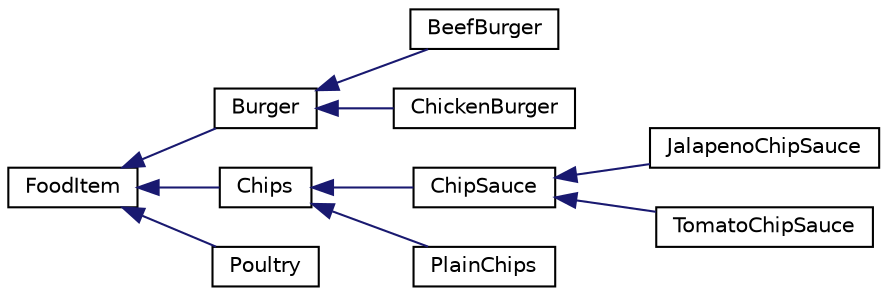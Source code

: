 digraph "Graphical Class Hierarchy"
{
 // LATEX_PDF_SIZE
  edge [fontname="Helvetica",fontsize="10",labelfontname="Helvetica",labelfontsize="10"];
  node [fontname="Helvetica",fontsize="10",shape=record];
  rankdir="LR";
  Node0 [label="FoodItem",height=0.2,width=0.4,color="black", fillcolor="white", style="filled",URL="$classFoodItem.html",tooltip="Represents a food item that can be cooked."];
  Node0 -> Node1 [dir="back",color="midnightblue",fontsize="10",style="solid",fontname="Helvetica"];
  Node1 [label="Burger",height=0.2,width=0.4,color="black", fillcolor="white", style="filled",URL="$classBurger.html",tooltip="Represents a burger as a type of food item."];
  Node1 -> Node2 [dir="back",color="midnightblue",fontsize="10",style="solid",fontname="Helvetica"];
  Node2 [label="BeefBurger",height=0.2,width=0.4,color="black", fillcolor="white", style="filled",URL="$classBeefBurger.html",tooltip="Represents a beef burger, a specific type of burger."];
  Node1 -> Node3 [dir="back",color="midnightblue",fontsize="10",style="solid",fontname="Helvetica"];
  Node3 [label="ChickenBurger",height=0.2,width=0.4,color="black", fillcolor="white", style="filled",URL="$classChickenBurger.html",tooltip="Represents a Chicken burger, a specific type of burger."];
  Node0 -> Node4 [dir="back",color="midnightblue",fontsize="10",style="solid",fontname="Helvetica"];
  Node4 [label="Chips",height=0.2,width=0.4,color="black", fillcolor="white", style="filled",URL="$classChips.html",tooltip="Represents a type of food item: chips."];
  Node4 -> Node5 [dir="back",color="midnightblue",fontsize="10",style="solid",fontname="Helvetica"];
  Node5 [label="ChipSauce",height=0.2,width=0.4,color="black", fillcolor="white", style="filled",URL="$classChipSauce.html",tooltip="Represents a type of sauce for chips."];
  Node5 -> Node6 [dir="back",color="midnightblue",fontsize="10",style="solid",fontname="Helvetica"];
  Node6 [label="JalapenoChipSauce",height=0.2,width=0.4,color="black", fillcolor="white", style="filled",URL="$classJalapenoChipSauce.html",tooltip="Represents a type of sauce for chips: jalapeno-based sauce."];
  Node5 -> Node7 [dir="back",color="midnightblue",fontsize="10",style="solid",fontname="Helvetica"];
  Node7 [label="TomatoChipSauce",height=0.2,width=0.4,color="black", fillcolor="white", style="filled",URL="$classTomatoChipSauce.html",tooltip="Represents a type of sauce for chips: tomato-based sauce."];
  Node4 -> Node8 [dir="back",color="midnightblue",fontsize="10",style="solid",fontname="Helvetica"];
  Node8 [label="PlainChips",height=0.2,width=0.4,color="black", fillcolor="white", style="filled",URL="$classPlainChips.html",tooltip="Represents a specific type of chips: plain chips."];
  Node0 -> Node9 [dir="back",color="midnightblue",fontsize="10",style="solid",fontname="Helvetica"];
  Node9 [label="Poultry",height=0.2,width=0.4,color="black", fillcolor="white", style="filled",URL="$classPoultry.html",tooltip="Represents a type of food item: poultry dish."];
}

